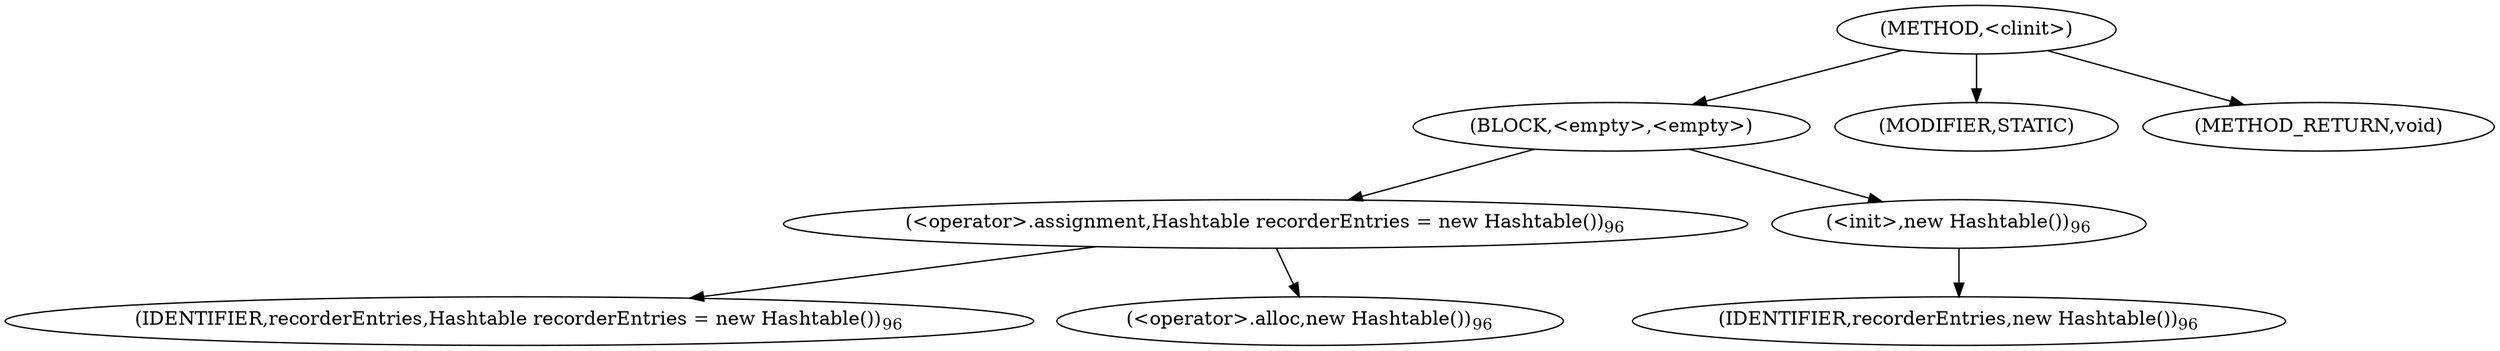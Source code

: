 digraph "&lt;clinit&gt;" {  
"415" [label = <(METHOD,&lt;clinit&gt;)> ]
"416" [label = <(BLOCK,&lt;empty&gt;,&lt;empty&gt;)> ]
"417" [label = <(&lt;operator&gt;.assignment,Hashtable recorderEntries = new Hashtable())<SUB>96</SUB>> ]
"418" [label = <(IDENTIFIER,recorderEntries,Hashtable recorderEntries = new Hashtable())<SUB>96</SUB>> ]
"419" [label = <(&lt;operator&gt;.alloc,new Hashtable())<SUB>96</SUB>> ]
"420" [label = <(&lt;init&gt;,new Hashtable())<SUB>96</SUB>> ]
"3" [label = <(IDENTIFIER,recorderEntries,new Hashtable())<SUB>96</SUB>> ]
"421" [label = <(MODIFIER,STATIC)> ]
"422" [label = <(METHOD_RETURN,void)> ]
  "415" -> "416" 
  "415" -> "421" 
  "415" -> "422" 
  "416" -> "417" 
  "416" -> "420" 
  "417" -> "418" 
  "417" -> "419" 
  "420" -> "3" 
}
